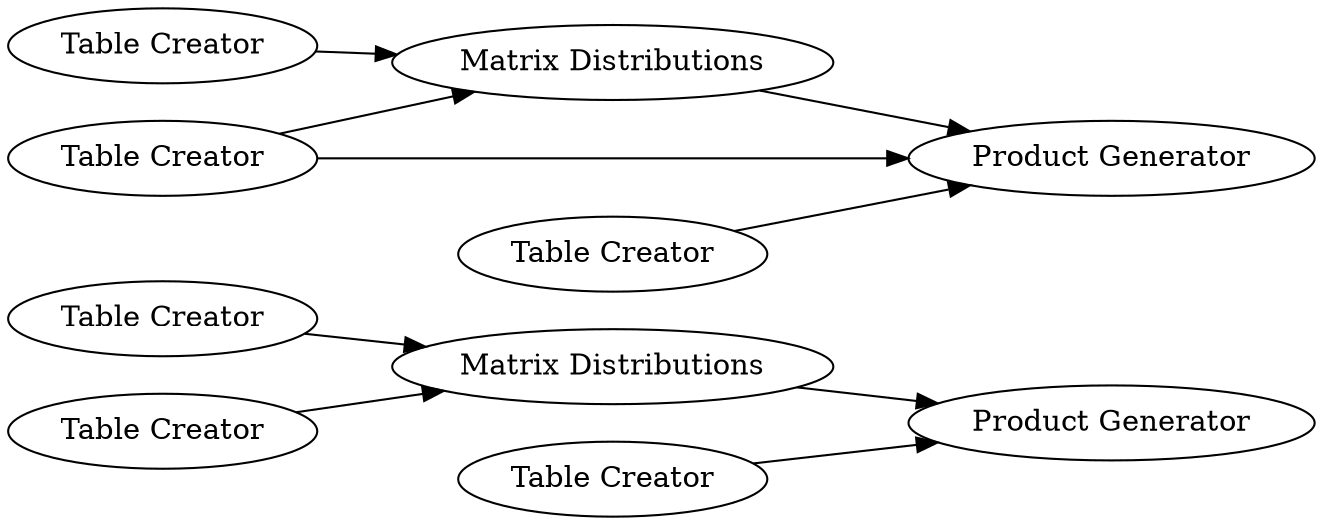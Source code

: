 digraph {
	17 [label="Table Creator"]
	18 [label="Matrix Distributions"]
	19 [label="Table Creator"]
	20 [label="Table Creator"]
	21 [label="Product Generator"]
	22 [label="Matrix Distributions"]
	23 [label="Table Creator"]
	24 [label="Table Creator"]
	25 [label="Product Generator"]
	26 [label="Table Creator"]
	17 -> 18
	18 -> 21
	19 -> 18
	20 -> 21
	22 -> 25
	23 -> 22
	24 -> 25
	24 -> 22
	26 -> 25
	rankdir=LR
}
